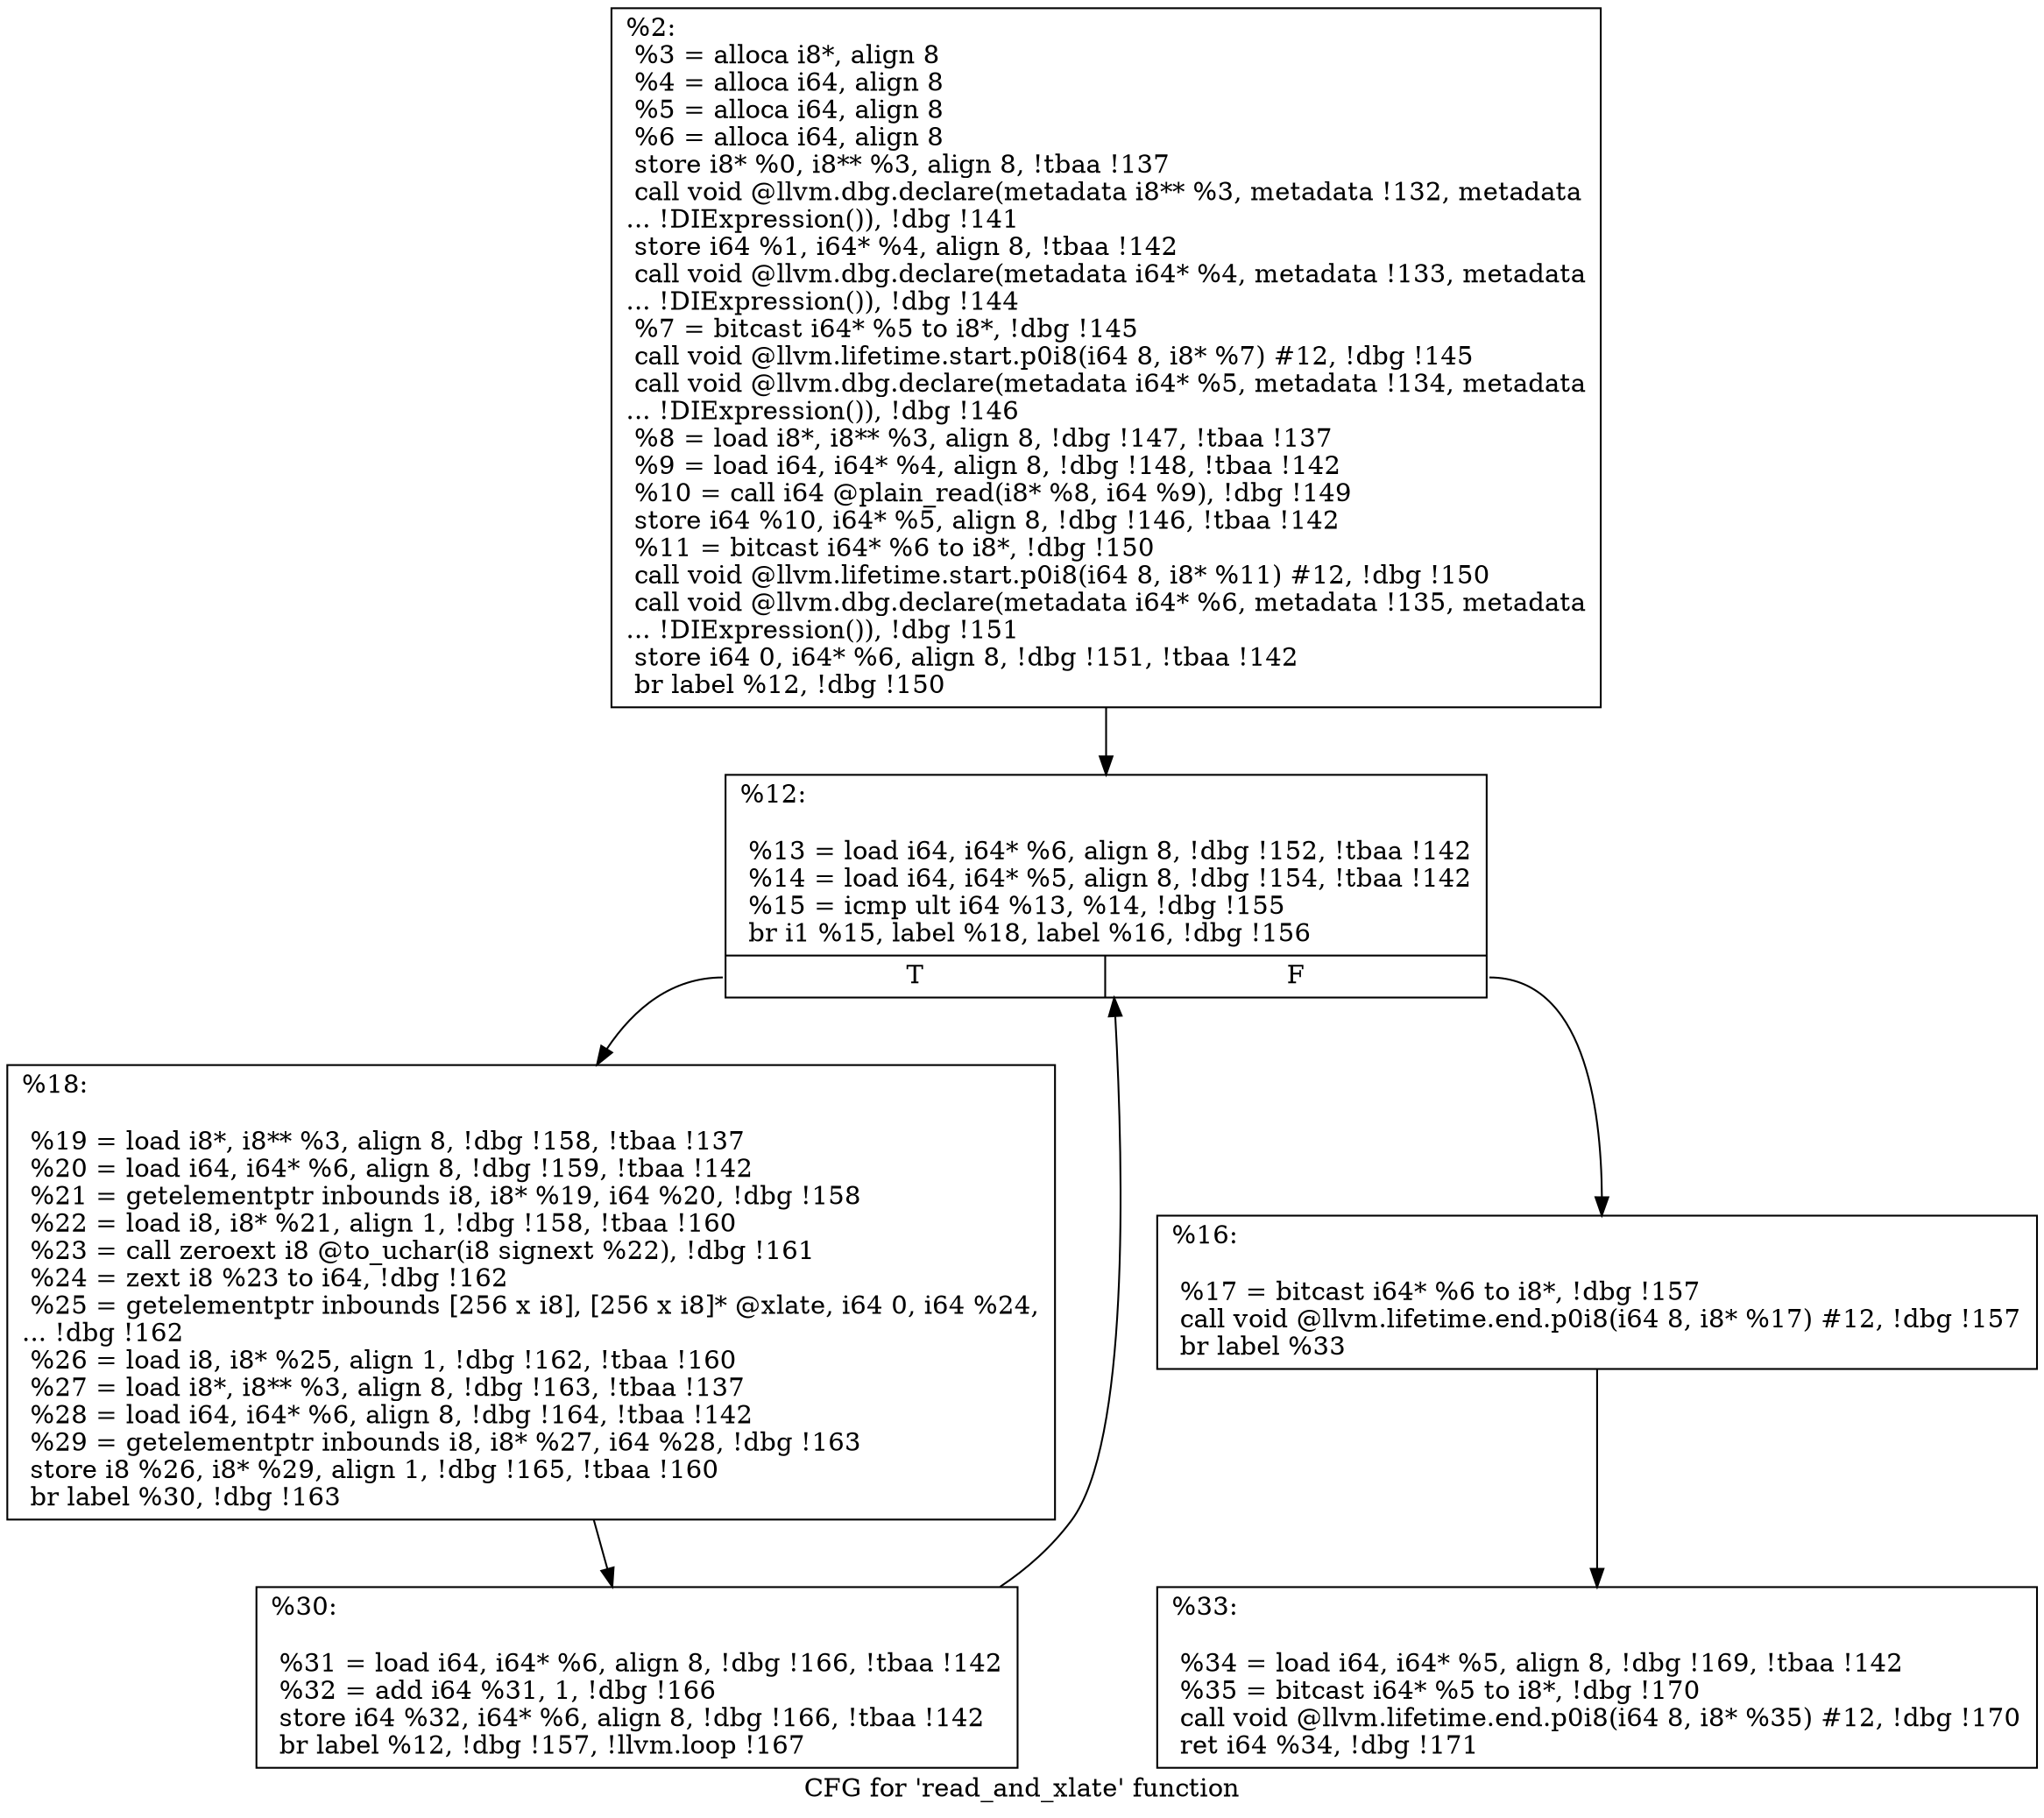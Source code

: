 digraph "CFG for 'read_and_xlate' function" {
	label="CFG for 'read_and_xlate' function";

	Node0x13af0d0 [shape=record,label="{%2:\l  %3 = alloca i8*, align 8\l  %4 = alloca i64, align 8\l  %5 = alloca i64, align 8\l  %6 = alloca i64, align 8\l  store i8* %0, i8** %3, align 8, !tbaa !137\l  call void @llvm.dbg.declare(metadata i8** %3, metadata !132, metadata\l... !DIExpression()), !dbg !141\l  store i64 %1, i64* %4, align 8, !tbaa !142\l  call void @llvm.dbg.declare(metadata i64* %4, metadata !133, metadata\l... !DIExpression()), !dbg !144\l  %7 = bitcast i64* %5 to i8*, !dbg !145\l  call void @llvm.lifetime.start.p0i8(i64 8, i8* %7) #12, !dbg !145\l  call void @llvm.dbg.declare(metadata i64* %5, metadata !134, metadata\l... !DIExpression()), !dbg !146\l  %8 = load i8*, i8** %3, align 8, !dbg !147, !tbaa !137\l  %9 = load i64, i64* %4, align 8, !dbg !148, !tbaa !142\l  %10 = call i64 @plain_read(i8* %8, i64 %9), !dbg !149\l  store i64 %10, i64* %5, align 8, !dbg !146, !tbaa !142\l  %11 = bitcast i64* %6 to i8*, !dbg !150\l  call void @llvm.lifetime.start.p0i8(i64 8, i8* %11) #12, !dbg !150\l  call void @llvm.dbg.declare(metadata i64* %6, metadata !135, metadata\l... !DIExpression()), !dbg !151\l  store i64 0, i64* %6, align 8, !dbg !151, !tbaa !142\l  br label %12, !dbg !150\l}"];
	Node0x13af0d0 -> Node0x13afcf0;
	Node0x13afcf0 [shape=record,label="{%12:\l\l  %13 = load i64, i64* %6, align 8, !dbg !152, !tbaa !142\l  %14 = load i64, i64* %5, align 8, !dbg !154, !tbaa !142\l  %15 = icmp ult i64 %13, %14, !dbg !155\l  br i1 %15, label %18, label %16, !dbg !156\l|{<s0>T|<s1>F}}"];
	Node0x13afcf0:s0 -> Node0x13afd90;
	Node0x13afcf0:s1 -> Node0x13afd40;
	Node0x13afd40 [shape=record,label="{%16:\l\l  %17 = bitcast i64* %6 to i8*, !dbg !157\l  call void @llvm.lifetime.end.p0i8(i64 8, i8* %17) #12, !dbg !157\l  br label %33\l}"];
	Node0x13afd40 -> Node0x13afe30;
	Node0x13afd90 [shape=record,label="{%18:\l\l  %19 = load i8*, i8** %3, align 8, !dbg !158, !tbaa !137\l  %20 = load i64, i64* %6, align 8, !dbg !159, !tbaa !142\l  %21 = getelementptr inbounds i8, i8* %19, i64 %20, !dbg !158\l  %22 = load i8, i8* %21, align 1, !dbg !158, !tbaa !160\l  %23 = call zeroext i8 @to_uchar(i8 signext %22), !dbg !161\l  %24 = zext i8 %23 to i64, !dbg !162\l  %25 = getelementptr inbounds [256 x i8], [256 x i8]* @xlate, i64 0, i64 %24,\l... !dbg !162\l  %26 = load i8, i8* %25, align 1, !dbg !162, !tbaa !160\l  %27 = load i8*, i8** %3, align 8, !dbg !163, !tbaa !137\l  %28 = load i64, i64* %6, align 8, !dbg !164, !tbaa !142\l  %29 = getelementptr inbounds i8, i8* %27, i64 %28, !dbg !163\l  store i8 %26, i8* %29, align 1, !dbg !165, !tbaa !160\l  br label %30, !dbg !163\l}"];
	Node0x13afd90 -> Node0x13afde0;
	Node0x13afde0 [shape=record,label="{%30:\l\l  %31 = load i64, i64* %6, align 8, !dbg !166, !tbaa !142\l  %32 = add i64 %31, 1, !dbg !166\l  store i64 %32, i64* %6, align 8, !dbg !166, !tbaa !142\l  br label %12, !dbg !157, !llvm.loop !167\l}"];
	Node0x13afde0 -> Node0x13afcf0;
	Node0x13afe30 [shape=record,label="{%33:\l\l  %34 = load i64, i64* %5, align 8, !dbg !169, !tbaa !142\l  %35 = bitcast i64* %5 to i8*, !dbg !170\l  call void @llvm.lifetime.end.p0i8(i64 8, i8* %35) #12, !dbg !170\l  ret i64 %34, !dbg !171\l}"];
}
